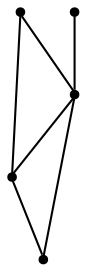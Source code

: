 graph {
  node [shape=point,comment="{\"directed\":false,\"doi\":\"10.1007/978-3-030-04414-5_11\",\"figure\":\"6 (2)\"}"]

  v0 [pos="1068.5170381362418,317.90572564078064"]
  v1 [pos="1041.6284054619082,368.9320552752498"]
  v2 [pos="939.5809337821961,317.90927860007514"]
  v3 [pos="853.6244953038338,231.94823427481833"]
  v4 [pos="939.581982991088,409.14510829185565"]

  v3 -- v0 [id="-8",pos="853.6244953038338,231.94823427481833 1007.6147541729422,249.87594227671792 1007.6147541729422,249.87594227671792 1007.6147541729422,249.87594227671792 1068.5170381362418,317.90572564078064 1068.5170381362418,317.90572564078064 1068.5170381362418,317.90572564078064"]
  v3 -- v2 [id="-10",pos="853.6244953038338,231.94823427481833 939.5809337821961,317.90927860007514 939.5809337821961,317.90927860007514 939.5809337821961,317.90927860007514"]
  v4 -- v2 [id="-13",pos="939.581982991088,409.14510829185565 939.5809337821961,317.90927860007514 939.5809337821961,317.90927860007514 939.5809337821961,317.90927860007514"]
  v2 -- v0 [id="-19",pos="939.5809337821961,317.90927860007514 1068.5170381362418,317.90572564078064 1068.5170381362418,317.90572564078064 1068.5170381362418,317.90572564078064"]
  v2 -- v1 [id="-21",pos="939.5809337821961,317.90927860007514 990.962028580962,368.0808790963519 990.962028580962,368.0808790963519 990.962028580962,368.0808790963519 1041.6284054619082,368.9320552752498 1041.6284054619082,368.9320552752498 1041.6284054619082,368.9320552752498"]
  v0 -- v1 [id="-28",pos="1068.5170381362418,317.90572564078064 1041.6284054619082,368.9320552752498 1041.6284054619082,368.9320552752498 1041.6284054619082,368.9320552752498"]
}